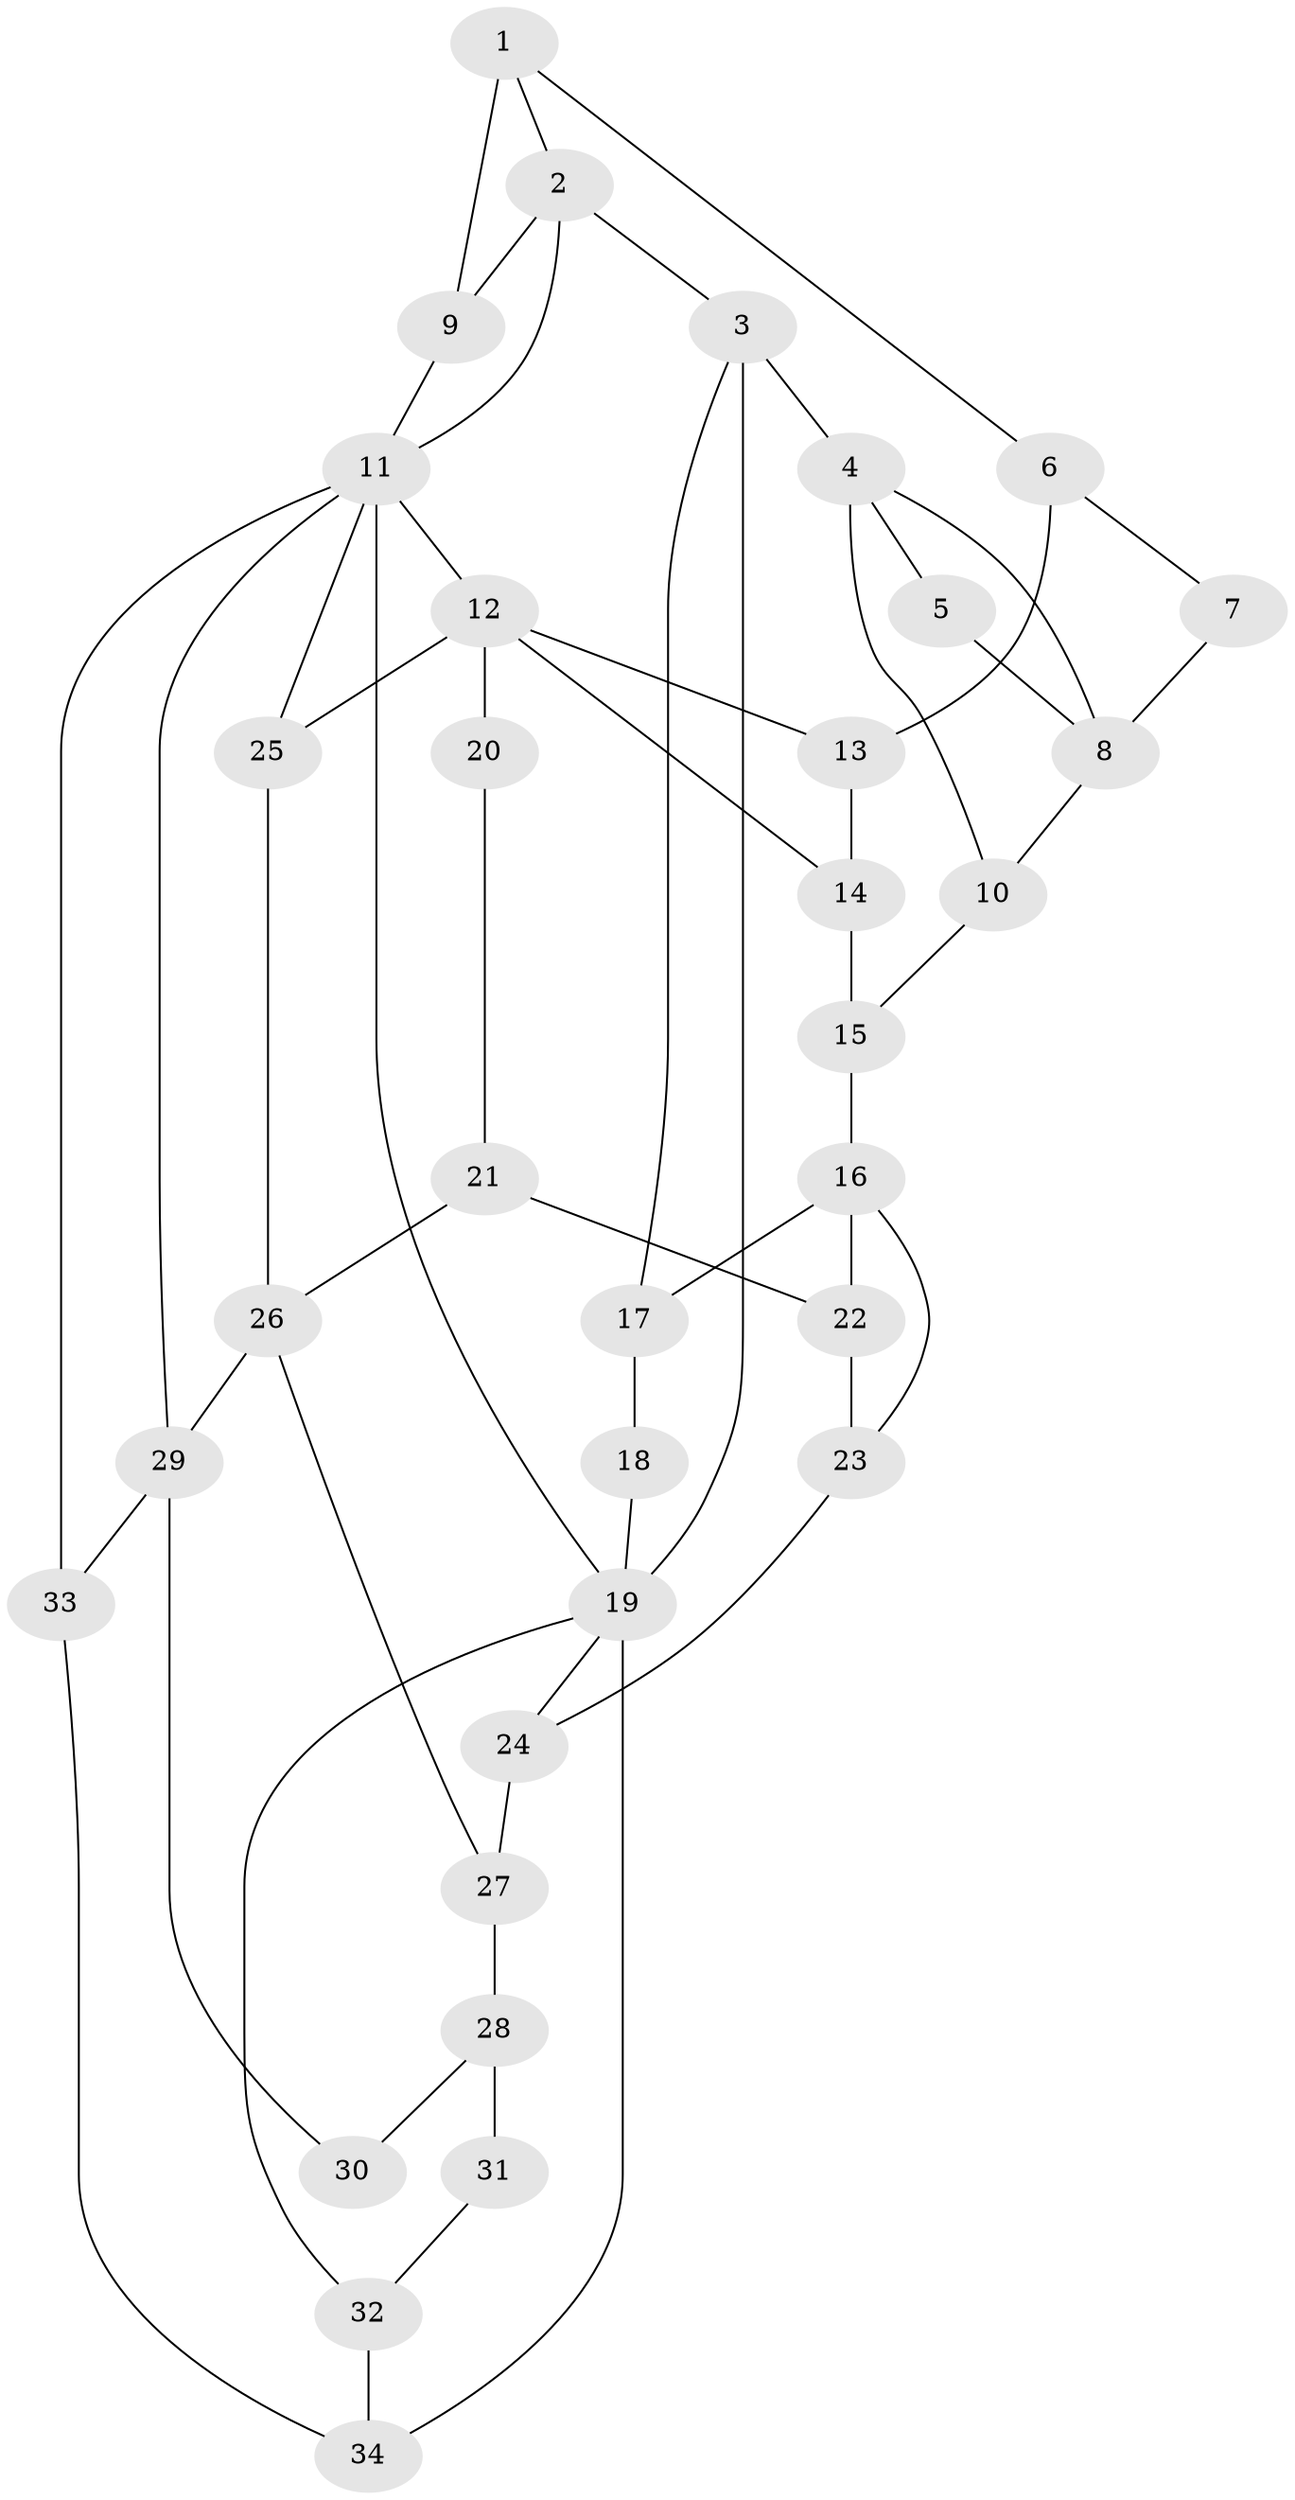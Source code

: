 // original degree distribution, {3: 0.07462686567164178, 4: 0.16417910447761194, 5: 0.5522388059701493, 6: 0.208955223880597}
// Generated by graph-tools (version 1.1) at 2025/54/03/04/25 22:54:23]
// undirected, 34 vertices, 56 edges
graph export_dot {
  node [color=gray90,style=filled];
  1;
  2;
  3;
  4;
  5;
  6;
  7;
  8;
  9;
  10;
  11;
  12;
  13;
  14;
  15;
  16;
  17;
  18;
  19;
  20;
  21;
  22;
  23;
  24;
  25;
  26;
  27;
  28;
  29;
  30;
  31;
  32;
  33;
  34;
  1 -- 2 [weight=1.0];
  1 -- 6 [weight=1.0];
  1 -- 9 [weight=2.0];
  2 -- 3 [weight=1.0];
  2 -- 9 [weight=1.0];
  2 -- 11 [weight=1.0];
  3 -- 4 [weight=2.0];
  3 -- 17 [weight=1.0];
  3 -- 19 [weight=2.0];
  4 -- 5 [weight=1.0];
  4 -- 8 [weight=1.0];
  4 -- 10 [weight=1.0];
  5 -- 8 [weight=2.0];
  6 -- 7 [weight=1.0];
  6 -- 13 [weight=1.0];
  7 -- 8 [weight=2.0];
  8 -- 10 [weight=1.0];
  9 -- 11 [weight=1.0];
  10 -- 15 [weight=1.0];
  11 -- 12 [weight=1.0];
  11 -- 19 [weight=1.0];
  11 -- 25 [weight=1.0];
  11 -- 29 [weight=1.0];
  11 -- 33 [weight=1.0];
  12 -- 13 [weight=1.0];
  12 -- 14 [weight=1.0];
  12 -- 20 [weight=2.0];
  12 -- 25 [weight=1.0];
  13 -- 14 [weight=1.0];
  14 -- 15 [weight=1.0];
  15 -- 16 [weight=1.0];
  16 -- 17 [weight=1.0];
  16 -- 22 [weight=1.0];
  16 -- 23 [weight=1.0];
  17 -- 18 [weight=2.0];
  18 -- 19 [weight=1.0];
  19 -- 24 [weight=1.0];
  19 -- 32 [weight=1.0];
  19 -- 34 [weight=1.0];
  20 -- 21 [weight=1.0];
  21 -- 22 [weight=1.0];
  21 -- 26 [weight=1.0];
  22 -- 23 [weight=1.0];
  23 -- 24 [weight=1.0];
  24 -- 27 [weight=1.0];
  25 -- 26 [weight=1.0];
  26 -- 27 [weight=1.0];
  26 -- 29 [weight=1.0];
  27 -- 28 [weight=1.0];
  28 -- 30 [weight=1.0];
  28 -- 31 [weight=2.0];
  29 -- 30 [weight=2.0];
  29 -- 33 [weight=2.0];
  31 -- 32 [weight=1.0];
  32 -- 34 [weight=1.0];
  33 -- 34 [weight=1.0];
}
